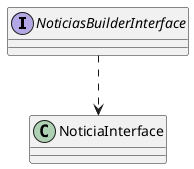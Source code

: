 @startuml

NoticiasBuilderInterface ..> NoticiaInterface

interface NoticiasBuilderInterface {
!ifdef SHOW_METHODS
    +std::vector<std::shared_ptr<NoticiaInterface>> getNoticias()
!endif
}

@enduml
